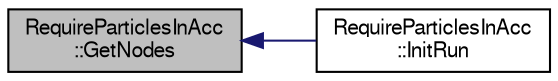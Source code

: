 digraph "RequireParticlesInAcc::GetNodes"
{
  bgcolor="transparent";
  edge [fontname="FreeSans",fontsize="10",labelfontname="FreeSans",labelfontsize="10"];
  node [fontname="FreeSans",fontsize="10",shape=record];
  rankdir="LR";
  Node1 [label="RequireParticlesInAcc\l::GetNodes",height=0.2,width=0.4,color="black", fillcolor="grey75", style="filled" fontcolor="black"];
  Node1 -> Node2 [dir="back",color="midnightblue",fontsize="10",style="solid",fontname="FreeSans"];
  Node2 [label="RequireParticlesInAcc\l::InitRun",height=0.2,width=0.4,color="black",URL="$da/d73/classRequireParticlesInAcc.html#a90b5364ad1dbd29ff350264297a3410b"];
}
